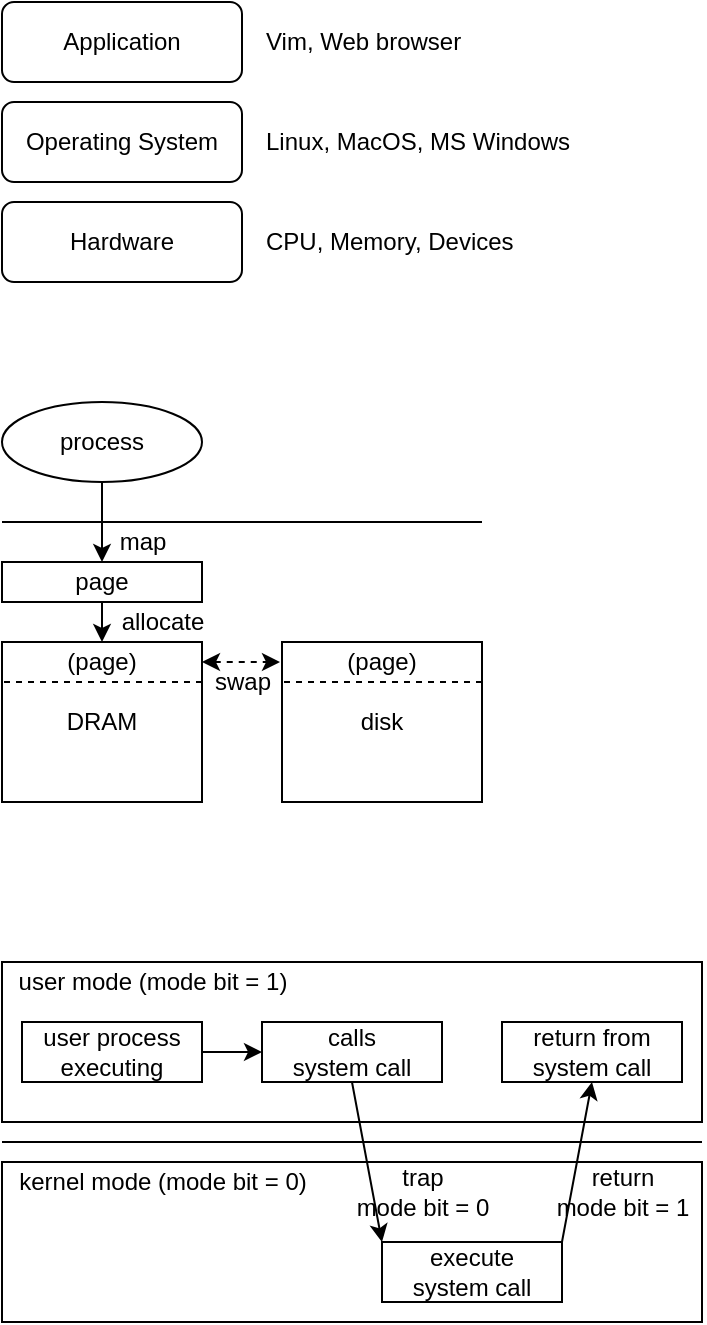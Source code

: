 <mxfile version="16.5.1" type="device"><diagram id="WCLwcNbaXRxiKg8gdWMU" name="Page-1"><mxGraphModel dx="885" dy="790" grid="1" gridSize="10" guides="1" tooltips="1" connect="1" arrows="1" fold="1" page="1" pageScale="1" pageWidth="600" pageHeight="1000" math="0" shadow="0"><root><mxCell id="0"/><mxCell id="1" parent="0"/><mxCell id="Sb0Kvh5ZVY9Lv9s3656U-1" value="Operating System" style="rounded=1;whiteSpace=wrap;html=1;fillColor=none;" parent="1" vertex="1"><mxGeometry x="80" y="90" width="120" height="40" as="geometry"/></mxCell><mxCell id="Sb0Kvh5ZVY9Lv9s3656U-4" value="Hardware" style="rounded=1;whiteSpace=wrap;html=1;fillColor=none;" parent="1" vertex="1"><mxGeometry x="80" y="140" width="120" height="40" as="geometry"/></mxCell><mxCell id="Sb0Kvh5ZVY9Lv9s3656U-5" value="Application" style="rounded=1;whiteSpace=wrap;html=1;fillColor=none;" parent="1" vertex="1"><mxGeometry x="80" y="40" width="120" height="40" as="geometry"/></mxCell><mxCell id="Sb0Kvh5ZVY9Lv9s3656U-6" value="CPU, Memory, Devices" style="text;html=1;align=left;verticalAlign=middle;resizable=0;points=[];autosize=1;strokeColor=none;fillColor=none;" parent="1" vertex="1"><mxGeometry x="210" y="150" width="140" height="20" as="geometry"/></mxCell><mxCell id="Sb0Kvh5ZVY9Lv9s3656U-7" value="Linux, MacOS, MS Windows" style="text;html=1;align=left;verticalAlign=middle;resizable=0;points=[];autosize=1;strokeColor=none;fillColor=none;" parent="1" vertex="1"><mxGeometry x="210" y="100" width="170" height="20" as="geometry"/></mxCell><mxCell id="Sb0Kvh5ZVY9Lv9s3656U-8" value="Vim, Web browser" style="text;html=1;align=left;verticalAlign=middle;resizable=0;points=[];autosize=1;strokeColor=none;fillColor=none;" parent="1" vertex="1"><mxGeometry x="210" y="50" width="110" height="20" as="geometry"/></mxCell><mxCell id="ZB8McRE_zMT6FOnHLOZq-10" style="edgeStyle=orthogonalEdgeStyle;rounded=0;orthogonalLoop=1;jettySize=auto;html=1;exitX=0.5;exitY=1;exitDx=0;exitDy=0;entryX=0.5;entryY=0;entryDx=0;entryDy=0;" edge="1" parent="1" source="ZB8McRE_zMT6FOnHLOZq-2" target="ZB8McRE_zMT6FOnHLOZq-4"><mxGeometry relative="1" as="geometry"/></mxCell><mxCell id="ZB8McRE_zMT6FOnHLOZq-2" value="process" style="ellipse;whiteSpace=wrap;html=1;fillColor=none;" vertex="1" parent="1"><mxGeometry x="80" y="240" width="100" height="40" as="geometry"/></mxCell><mxCell id="ZB8McRE_zMT6FOnHLOZq-3" value="DRAM" style="rounded=0;whiteSpace=wrap;html=1;fillColor=none;" vertex="1" parent="1"><mxGeometry x="80" y="360" width="100" height="80" as="geometry"/></mxCell><mxCell id="ZB8McRE_zMT6FOnHLOZq-12" style="edgeStyle=orthogonalEdgeStyle;rounded=0;orthogonalLoop=1;jettySize=auto;html=1;exitX=0.5;exitY=1;exitDx=0;exitDy=0;entryX=0.5;entryY=0;entryDx=0;entryDy=0;startArrow=none;startFill=0;" edge="1" parent="1" source="ZB8McRE_zMT6FOnHLOZq-4" target="ZB8McRE_zMT6FOnHLOZq-3"><mxGeometry relative="1" as="geometry"/></mxCell><mxCell id="ZB8McRE_zMT6FOnHLOZq-4" value="page" style="rounded=0;whiteSpace=wrap;html=1;fillColor=none;" vertex="1" parent="1"><mxGeometry x="80" y="320" width="100" height="20" as="geometry"/></mxCell><mxCell id="ZB8McRE_zMT6FOnHLOZq-8" value="" style="endArrow=none;html=1;rounded=0;" edge="1" parent="1"><mxGeometry width="50" height="50" relative="1" as="geometry"><mxPoint x="80" y="300" as="sourcePoint"/><mxPoint x="320" y="300" as="targetPoint"/></mxGeometry></mxCell><mxCell id="ZB8McRE_zMT6FOnHLOZq-18" style="edgeStyle=orthogonalEdgeStyle;rounded=0;orthogonalLoop=1;jettySize=auto;html=1;exitX=1;exitY=0.5;exitDx=0;exitDy=0;entryX=-0.01;entryY=0.125;entryDx=0;entryDy=0;entryPerimeter=0;startArrow=classic;startFill=1;dashed=1;" edge="1" parent="1" source="ZB8McRE_zMT6FOnHLOZq-13" target="ZB8McRE_zMT6FOnHLOZq-15"><mxGeometry relative="1" as="geometry"/></mxCell><mxCell id="ZB8McRE_zMT6FOnHLOZq-13" value="(page)" style="rounded=0;whiteSpace=wrap;html=1;fillColor=none;dashed=1;" vertex="1" parent="1"><mxGeometry x="80" y="360" width="100" height="20" as="geometry"/></mxCell><mxCell id="ZB8McRE_zMT6FOnHLOZq-15" value="disk" style="rounded=0;whiteSpace=wrap;html=1;fillColor=none;" vertex="1" parent="1"><mxGeometry x="220" y="360" width="100" height="80" as="geometry"/></mxCell><mxCell id="ZB8McRE_zMT6FOnHLOZq-19" value="swap" style="text;html=1;align=center;verticalAlign=middle;resizable=0;points=[];autosize=1;strokeColor=none;fillColor=none;" vertex="1" parent="1"><mxGeometry x="180" y="370" width="40" height="20" as="geometry"/></mxCell><mxCell id="ZB8McRE_zMT6FOnHLOZq-20" value="map" style="text;html=1;align=center;verticalAlign=middle;resizable=0;points=[];autosize=1;strokeColor=none;fillColor=none;" vertex="1" parent="1"><mxGeometry x="130" y="300" width="40" height="20" as="geometry"/></mxCell><mxCell id="ZB8McRE_zMT6FOnHLOZq-21" value="(page)" style="rounded=0;whiteSpace=wrap;html=1;fillColor=none;dashed=1;" vertex="1" parent="1"><mxGeometry x="220" y="360" width="100" height="20" as="geometry"/></mxCell><mxCell id="ZB8McRE_zMT6FOnHLOZq-24" value="allocate" style="text;html=1;align=center;verticalAlign=middle;resizable=0;points=[];autosize=1;strokeColor=none;fillColor=none;" vertex="1" parent="1"><mxGeometry x="130" y="340" width="60" height="20" as="geometry"/></mxCell><mxCell id="ZB8McRE_zMT6FOnHLOZq-25" value="" style="rounded=0;whiteSpace=wrap;html=1;fillColor=none;" vertex="1" parent="1"><mxGeometry x="80" y="520" width="350" height="80" as="geometry"/></mxCell><mxCell id="ZB8McRE_zMT6FOnHLOZq-26" value="" style="rounded=0;whiteSpace=wrap;html=1;fillColor=none;" vertex="1" parent="1"><mxGeometry x="80" y="620" width="350" height="80" as="geometry"/></mxCell><mxCell id="ZB8McRE_zMT6FOnHLOZq-27" value="" style="endArrow=none;html=1;rounded=0;" edge="1" parent="1"><mxGeometry width="50" height="50" relative="1" as="geometry"><mxPoint x="80" y="610" as="sourcePoint"/><mxPoint x="430" y="610" as="targetPoint"/></mxGeometry></mxCell><mxCell id="ZB8McRE_zMT6FOnHLOZq-29" value="user mode (mode bit = 1)" style="text;html=1;align=center;verticalAlign=middle;resizable=0;points=[];autosize=1;strokeColor=none;fillColor=none;" vertex="1" parent="1"><mxGeometry x="80" y="520" width="150" height="20" as="geometry"/></mxCell><mxCell id="ZB8McRE_zMT6FOnHLOZq-30" value="kernel mode (mode bit = 0)" style="text;html=1;align=center;verticalAlign=middle;resizable=0;points=[];autosize=1;strokeColor=none;fillColor=none;" vertex="1" parent="1"><mxGeometry x="80" y="620" width="160" height="20" as="geometry"/></mxCell><mxCell id="ZB8McRE_zMT6FOnHLOZq-48" style="edgeStyle=none;rounded=0;orthogonalLoop=1;jettySize=auto;html=1;exitX=1;exitY=0.5;exitDx=0;exitDy=0;entryX=0;entryY=0.5;entryDx=0;entryDy=0;startArrow=none;startFill=0;" edge="1" parent="1" source="ZB8McRE_zMT6FOnHLOZq-31" target="ZB8McRE_zMT6FOnHLOZq-35"><mxGeometry relative="1" as="geometry"/></mxCell><mxCell id="ZB8McRE_zMT6FOnHLOZq-31" value="user process&lt;br&gt;executing" style="rounded=0;whiteSpace=wrap;html=1;fillColor=none;" vertex="1" parent="1"><mxGeometry x="90" y="550" width="90" height="30" as="geometry"/></mxCell><mxCell id="ZB8McRE_zMT6FOnHLOZq-41" style="rounded=0;orthogonalLoop=1;jettySize=auto;html=1;exitX=0.5;exitY=1;exitDx=0;exitDy=0;entryX=0;entryY=0;entryDx=0;entryDy=0;startArrow=none;startFill=0;" edge="1" parent="1" source="ZB8McRE_zMT6FOnHLOZq-35" target="ZB8McRE_zMT6FOnHLOZq-38"><mxGeometry relative="1" as="geometry"/></mxCell><mxCell id="ZB8McRE_zMT6FOnHLOZq-35" value="calls&lt;br&gt;system call" style="rounded=0;whiteSpace=wrap;html=1;fillColor=none;" vertex="1" parent="1"><mxGeometry x="210" y="550" width="90" height="30" as="geometry"/></mxCell><mxCell id="ZB8McRE_zMT6FOnHLOZq-36" value="return from&lt;br&gt;system call" style="rounded=0;whiteSpace=wrap;html=1;fillColor=none;" vertex="1" parent="1"><mxGeometry x="330" y="550" width="90" height="30" as="geometry"/></mxCell><mxCell id="ZB8McRE_zMT6FOnHLOZq-42" style="edgeStyle=none;rounded=0;orthogonalLoop=1;jettySize=auto;html=1;exitX=1;exitY=0;exitDx=0;exitDy=0;entryX=0.5;entryY=1;entryDx=0;entryDy=0;startArrow=none;startFill=0;" edge="1" parent="1" source="ZB8McRE_zMT6FOnHLOZq-38" target="ZB8McRE_zMT6FOnHLOZq-36"><mxGeometry relative="1" as="geometry"/></mxCell><mxCell id="ZB8McRE_zMT6FOnHLOZq-38" value="execute&lt;br&gt;system call" style="rounded=0;whiteSpace=wrap;html=1;fillColor=none;" vertex="1" parent="1"><mxGeometry x="270" y="660" width="90" height="30" as="geometry"/></mxCell><mxCell id="ZB8McRE_zMT6FOnHLOZq-44" value="trap&lt;br&gt;mode bit = 0" style="text;html=1;align=center;verticalAlign=middle;resizable=0;points=[];autosize=1;strokeColor=none;fillColor=none;" vertex="1" parent="1"><mxGeometry x="250" y="620" width="80" height="30" as="geometry"/></mxCell><mxCell id="ZB8McRE_zMT6FOnHLOZq-46" value="return&lt;br&gt;mode bit = 1" style="text;html=1;align=center;verticalAlign=middle;resizable=0;points=[];autosize=1;strokeColor=none;fillColor=none;" vertex="1" parent="1"><mxGeometry x="350" y="620" width="80" height="30" as="geometry"/></mxCell></root></mxGraphModel></diagram></mxfile>